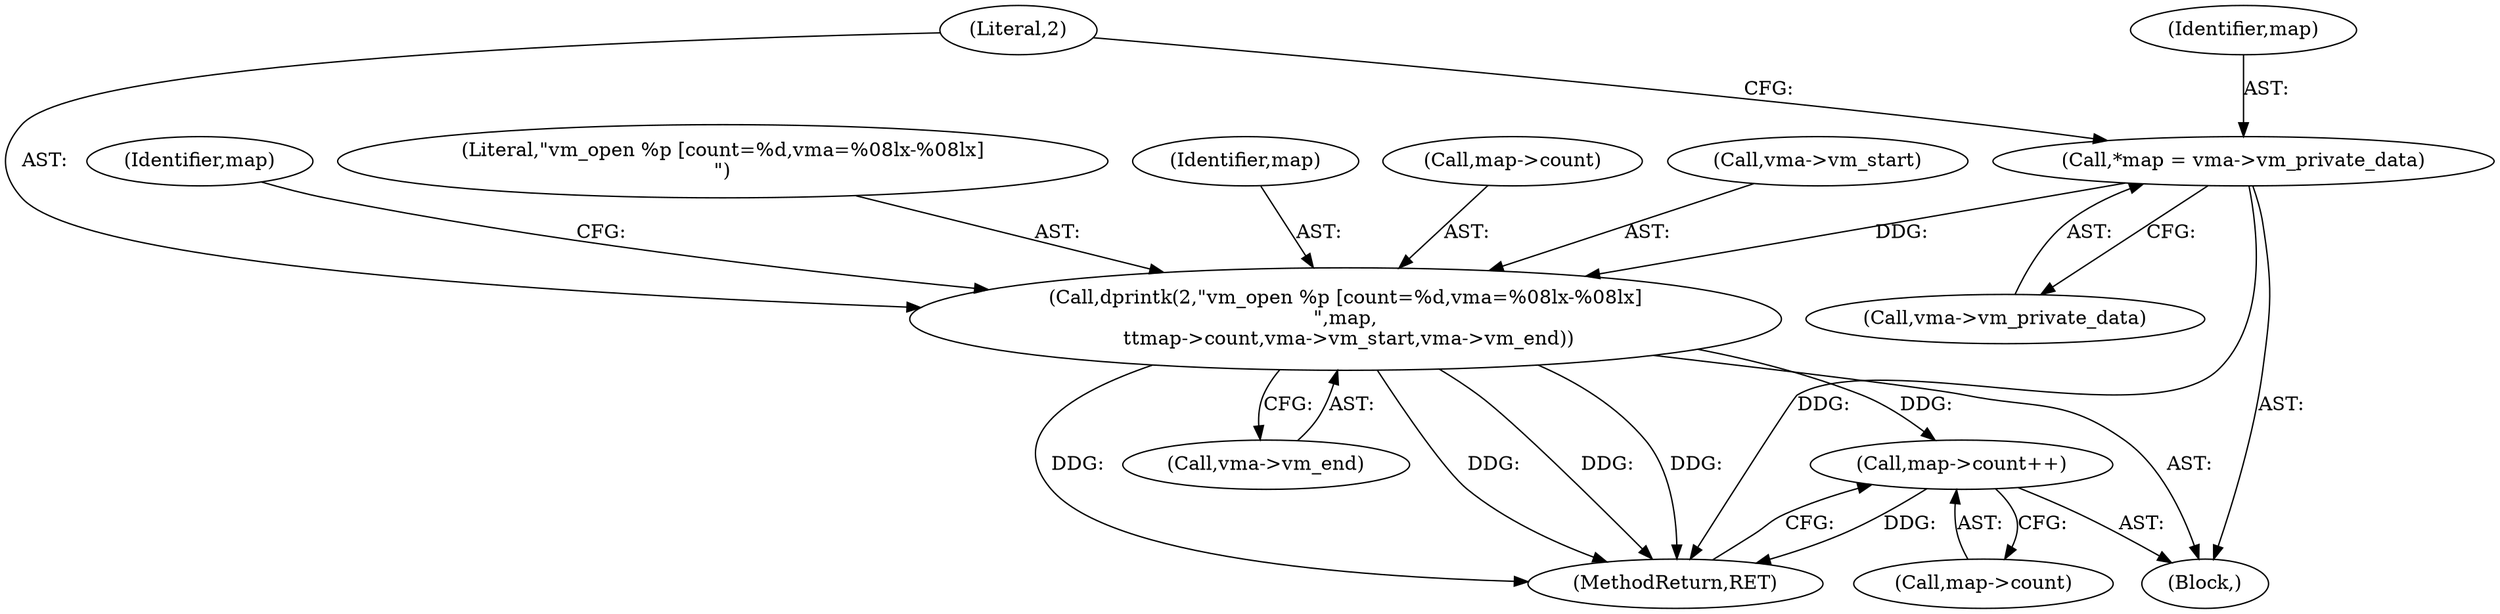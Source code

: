digraph "1_linux_0b29669c065f60501e7289e1950fa2a618962358_1@pointer" {
"1000104" [label="(Call,*map = vma->vm_private_data)"];
"1000109" [label="(Call,dprintk(2,\"vm_open %p [count=%d,vma=%08lx-%08lx]\n\",map,\n \t\tmap->count,vma->vm_start,vma->vm_end))"];
"1000122" [label="(Call,map->count++)"];
"1000122" [label="(Call,map->count++)"];
"1000123" [label="(Call,map->count)"];
"1000104" [label="(Call,*map = vma->vm_private_data)"];
"1000112" [label="(Identifier,map)"];
"1000110" [label="(Literal,2)"];
"1000126" [label="(MethodReturn,RET)"];
"1000109" [label="(Call,dprintk(2,\"vm_open %p [count=%d,vma=%08lx-%08lx]\n\",map,\n \t\tmap->count,vma->vm_start,vma->vm_end))"];
"1000102" [label="(Block,)"];
"1000119" [label="(Call,vma->vm_end)"];
"1000116" [label="(Call,vma->vm_start)"];
"1000124" [label="(Identifier,map)"];
"1000111" [label="(Literal,\"vm_open %p [count=%d,vma=%08lx-%08lx]\n\")"];
"1000113" [label="(Call,map->count)"];
"1000105" [label="(Identifier,map)"];
"1000106" [label="(Call,vma->vm_private_data)"];
"1000104" -> "1000102"  [label="AST: "];
"1000104" -> "1000106"  [label="CFG: "];
"1000105" -> "1000104"  [label="AST: "];
"1000106" -> "1000104"  [label="AST: "];
"1000110" -> "1000104"  [label="CFG: "];
"1000104" -> "1000126"  [label="DDG: "];
"1000104" -> "1000109"  [label="DDG: "];
"1000109" -> "1000102"  [label="AST: "];
"1000109" -> "1000119"  [label="CFG: "];
"1000110" -> "1000109"  [label="AST: "];
"1000111" -> "1000109"  [label="AST: "];
"1000112" -> "1000109"  [label="AST: "];
"1000113" -> "1000109"  [label="AST: "];
"1000116" -> "1000109"  [label="AST: "];
"1000119" -> "1000109"  [label="AST: "];
"1000124" -> "1000109"  [label="CFG: "];
"1000109" -> "1000126"  [label="DDG: "];
"1000109" -> "1000126"  [label="DDG: "];
"1000109" -> "1000126"  [label="DDG: "];
"1000109" -> "1000126"  [label="DDG: "];
"1000109" -> "1000122"  [label="DDG: "];
"1000122" -> "1000102"  [label="AST: "];
"1000122" -> "1000123"  [label="CFG: "];
"1000123" -> "1000122"  [label="AST: "];
"1000126" -> "1000122"  [label="CFG: "];
"1000122" -> "1000126"  [label="DDG: "];
}
